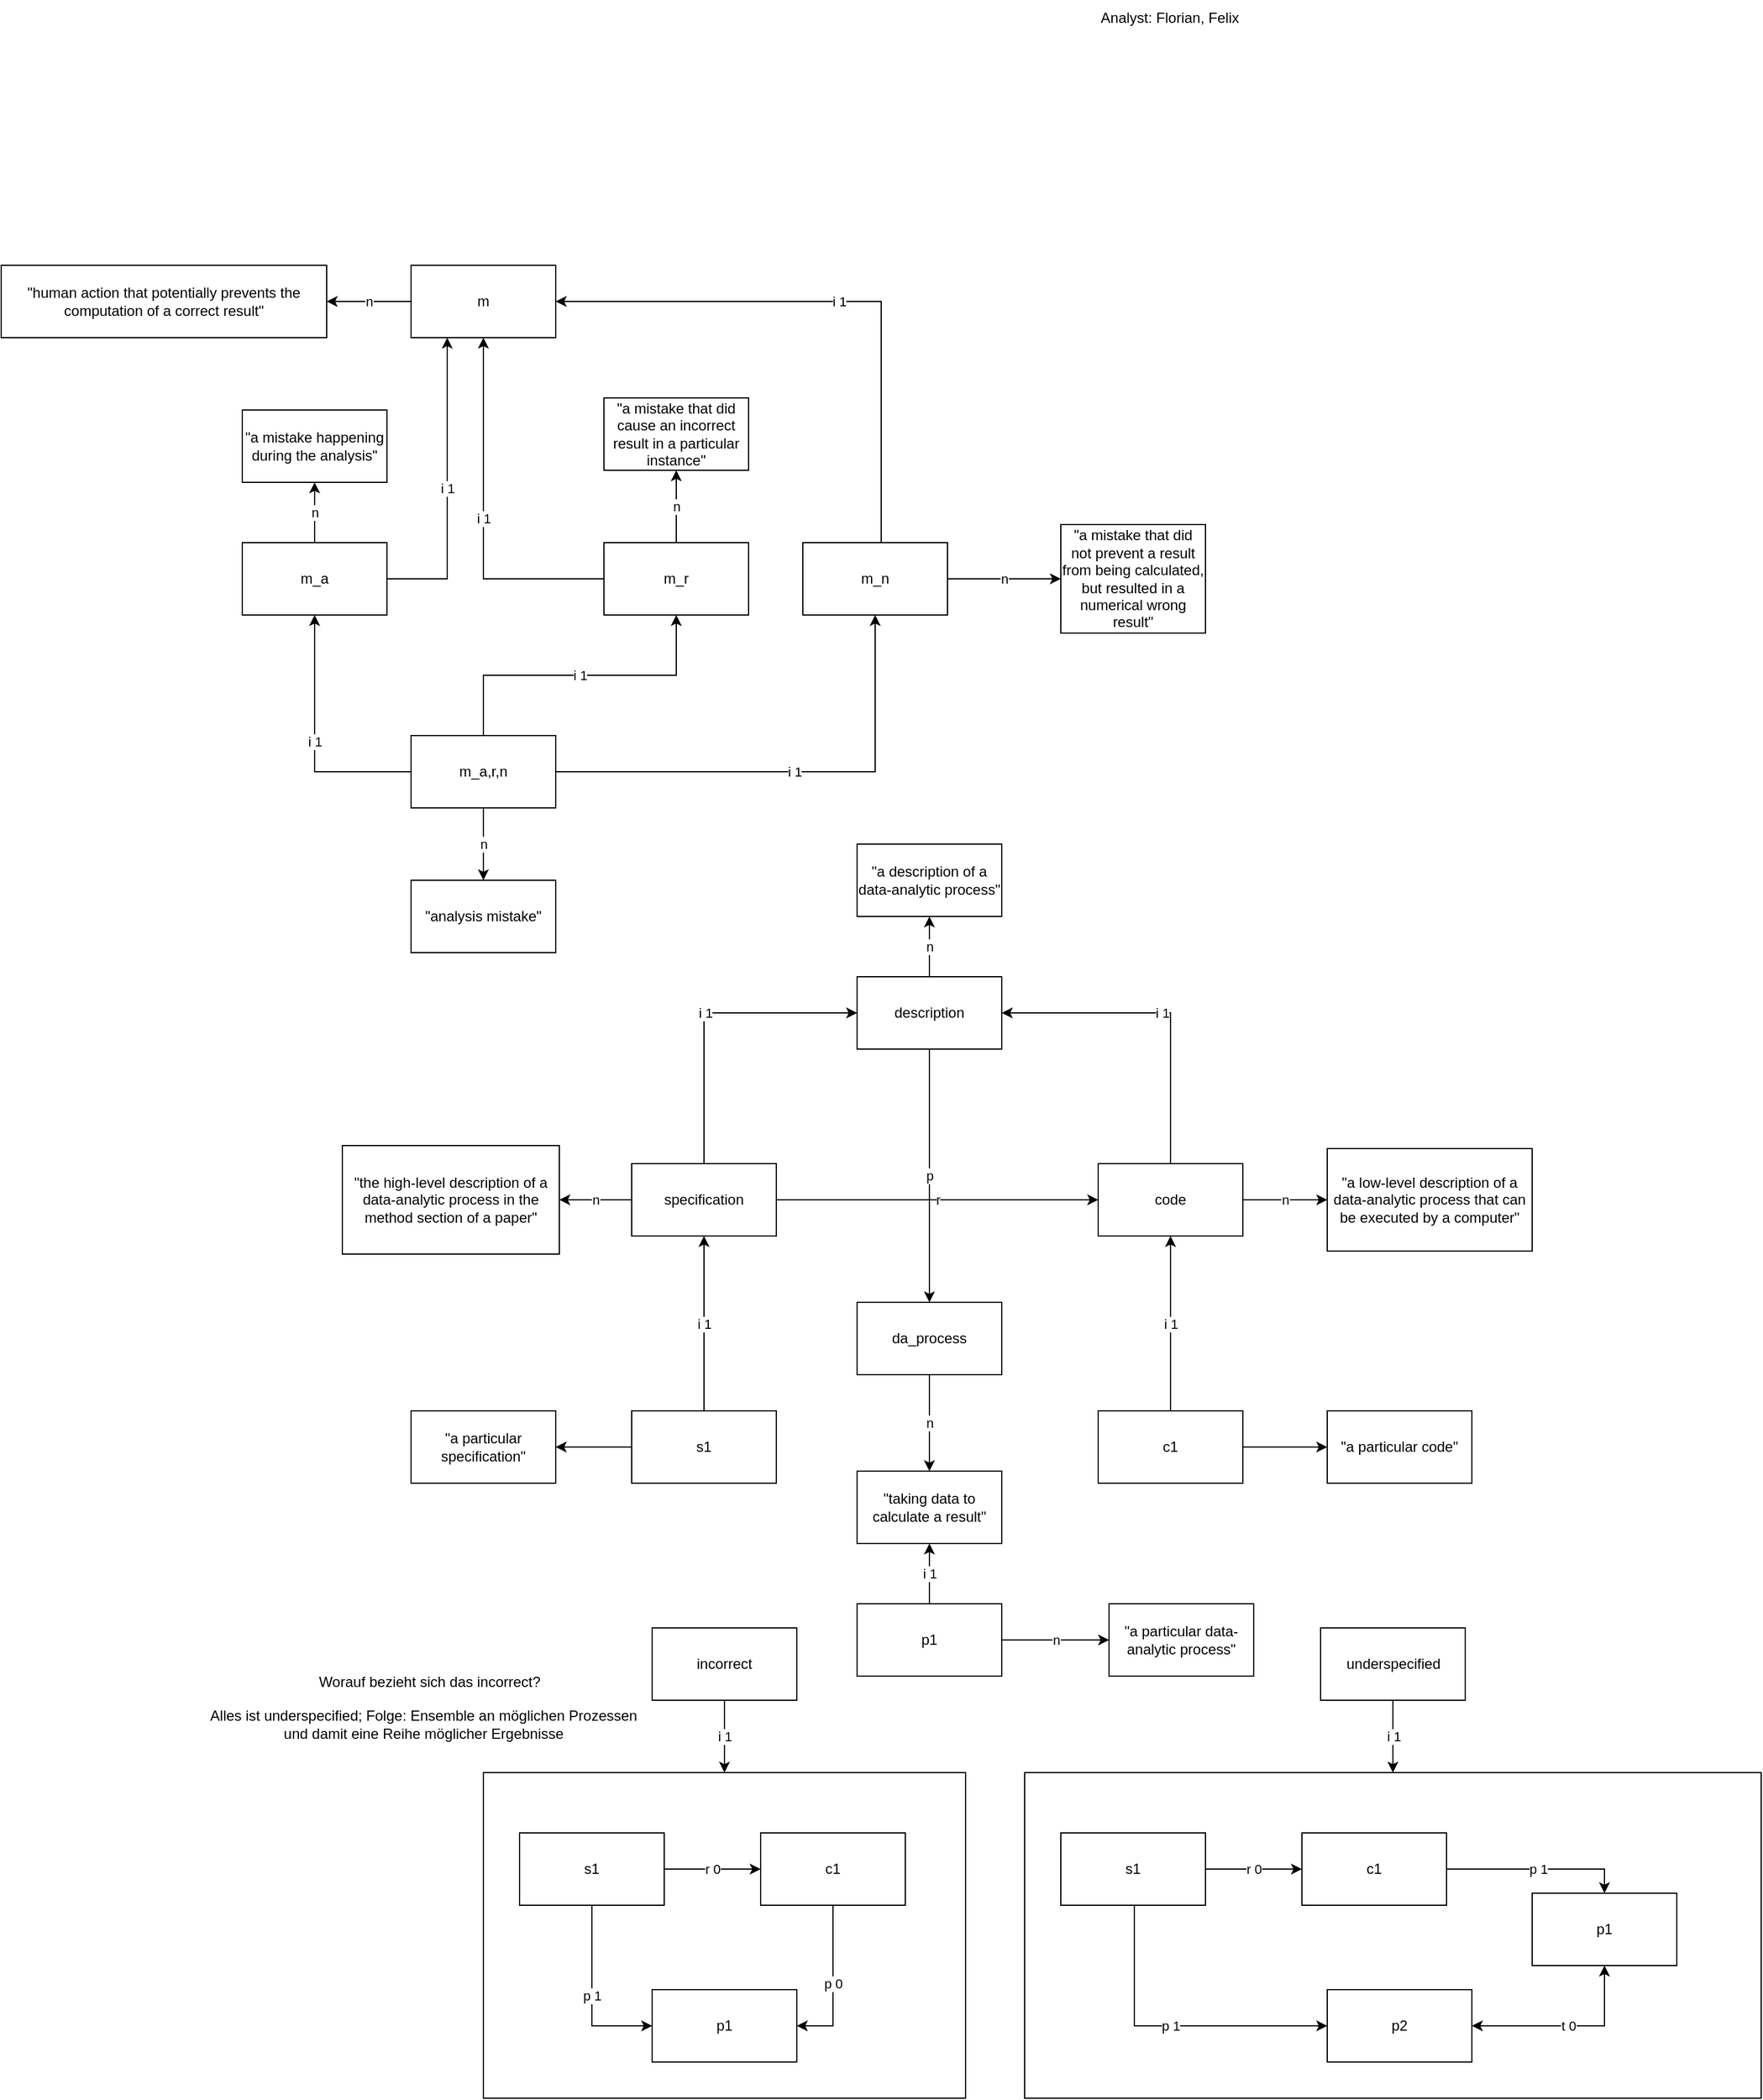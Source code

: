 <mxfile version="24.0.2" type="github">
  <diagram name="Page-1" id="51PEagXw1sYwZtZuC4bm">
    <mxGraphModel dx="1883" dy="1556" grid="1" gridSize="10" guides="1" tooltips="1" connect="1" arrows="1" fold="1" page="1" pageScale="1" pageWidth="1169" pageHeight="827" math="0" shadow="0">
      <root>
        <mxCell id="0" />
        <mxCell id="1" parent="0" />
        <mxCell id="CN0c7sCui0MEg__w1s-X-21" value="" style="rounded=0;whiteSpace=wrap;html=1;fillColor=none;" parent="1" vertex="1">
          <mxGeometry x="320" y="1370" width="400" height="270" as="geometry" />
        </mxCell>
        <mxCell id="PQwBD4DDwZsJVSDzbPhe-4" value="n" style="edgeStyle=orthogonalEdgeStyle;rounded=0;orthogonalLoop=1;jettySize=auto;html=1;" parent="1" source="PQwBD4DDwZsJVSDzbPhe-2" target="PQwBD4DDwZsJVSDzbPhe-3" edge="1">
          <mxGeometry relative="1" as="geometry" />
        </mxCell>
        <mxCell id="PQwBD4DDwZsJVSDzbPhe-2" value="m" style="rounded=0;whiteSpace=wrap;html=1;" parent="1" vertex="1">
          <mxGeometry x="260" y="120" width="120" height="60" as="geometry" />
        </mxCell>
        <mxCell id="PQwBD4DDwZsJVSDzbPhe-3" value="&quot;human action that potentially prevents the computation of a correct result&quot;" style="rounded=0;whiteSpace=wrap;html=1;" parent="1" vertex="1">
          <mxGeometry x="-80" y="120" width="270" height="60" as="geometry" />
        </mxCell>
        <mxCell id="PQwBD4DDwZsJVSDzbPhe-10" value="n" style="edgeStyle=orthogonalEdgeStyle;rounded=0;orthogonalLoop=1;jettySize=auto;html=1;" parent="1" source="PQwBD4DDwZsJVSDzbPhe-8" target="PQwBD4DDwZsJVSDzbPhe-9" edge="1">
          <mxGeometry relative="1" as="geometry" />
        </mxCell>
        <mxCell id="PQwBD4DDwZsJVSDzbPhe-12" value="i 1" style="edgeStyle=orthogonalEdgeStyle;rounded=0;orthogonalLoop=1;jettySize=auto;html=1;" parent="1" source="PQwBD4DDwZsJVSDzbPhe-8" target="PQwBD4DDwZsJVSDzbPhe-2" edge="1">
          <mxGeometry relative="1" as="geometry">
            <Array as="points">
              <mxPoint x="290" y="380" />
            </Array>
          </mxGeometry>
        </mxCell>
        <mxCell id="PQwBD4DDwZsJVSDzbPhe-8" value="m_a" style="rounded=0;whiteSpace=wrap;html=1;" parent="1" vertex="1">
          <mxGeometry x="120" y="350" width="120" height="60" as="geometry" />
        </mxCell>
        <mxCell id="PQwBD4DDwZsJVSDzbPhe-9" value="&quot;a mistake happening during the analysis&quot;" style="rounded=0;whiteSpace=wrap;html=1;" parent="1" vertex="1">
          <mxGeometry x="120" y="240" width="120" height="60" as="geometry" />
        </mxCell>
        <mxCell id="PQwBD4DDwZsJVSDzbPhe-14" value="i 1" style="edgeStyle=orthogonalEdgeStyle;rounded=0;orthogonalLoop=1;jettySize=auto;html=1;" parent="1" source="PQwBD4DDwZsJVSDzbPhe-13" target="PQwBD4DDwZsJVSDzbPhe-2" edge="1">
          <mxGeometry relative="1" as="geometry" />
        </mxCell>
        <mxCell id="PQwBD4DDwZsJVSDzbPhe-16" value="n" style="edgeStyle=orthogonalEdgeStyle;rounded=0;orthogonalLoop=1;jettySize=auto;html=1;" parent="1" source="PQwBD4DDwZsJVSDzbPhe-13" target="PQwBD4DDwZsJVSDzbPhe-15" edge="1">
          <mxGeometry relative="1" as="geometry" />
        </mxCell>
        <mxCell id="PQwBD4DDwZsJVSDzbPhe-13" value="m_r" style="rounded=0;whiteSpace=wrap;html=1;" parent="1" vertex="1">
          <mxGeometry x="420" y="350" width="120" height="60" as="geometry" />
        </mxCell>
        <mxCell id="PQwBD4DDwZsJVSDzbPhe-15" value="&quot;a mistake that did cause an incorrect result in a particular instance&quot;" style="rounded=0;whiteSpace=wrap;html=1;" parent="1" vertex="1">
          <mxGeometry x="420" y="230" width="120" height="60" as="geometry" />
        </mxCell>
        <mxCell id="PQwBD4DDwZsJVSDzbPhe-18" value="i 1" style="edgeStyle=orthogonalEdgeStyle;rounded=0;orthogonalLoop=1;jettySize=auto;html=1;" parent="1" source="PQwBD4DDwZsJVSDzbPhe-17" target="PQwBD4DDwZsJVSDzbPhe-13" edge="1">
          <mxGeometry relative="1" as="geometry">
            <Array as="points">
              <mxPoint x="320" y="460" />
              <mxPoint x="480" y="460" />
            </Array>
          </mxGeometry>
        </mxCell>
        <mxCell id="PQwBD4DDwZsJVSDzbPhe-19" value="i 1" style="edgeStyle=orthogonalEdgeStyle;rounded=0;orthogonalLoop=1;jettySize=auto;html=1;" parent="1" source="PQwBD4DDwZsJVSDzbPhe-17" target="PQwBD4DDwZsJVSDzbPhe-8" edge="1">
          <mxGeometry relative="1" as="geometry" />
        </mxCell>
        <mxCell id="PQwBD4DDwZsJVSDzbPhe-24" value="n" style="edgeStyle=orthogonalEdgeStyle;rounded=0;orthogonalLoop=1;jettySize=auto;html=1;" parent="1" source="PQwBD4DDwZsJVSDzbPhe-17" target="PQwBD4DDwZsJVSDzbPhe-23" edge="1">
          <mxGeometry relative="1" as="geometry" />
        </mxCell>
        <mxCell id="CN0c7sCui0MEg__w1s-X-84" value="i 1" style="edgeStyle=orthogonalEdgeStyle;rounded=0;orthogonalLoop=1;jettySize=auto;html=1;" parent="1" source="PQwBD4DDwZsJVSDzbPhe-17" target="VSVdpnFQ6Lm-19f5LBRc-6" edge="1">
          <mxGeometry relative="1" as="geometry" />
        </mxCell>
        <mxCell id="PQwBD4DDwZsJVSDzbPhe-17" value="m_a,r,n" style="rounded=0;whiteSpace=wrap;html=1;" parent="1" vertex="1">
          <mxGeometry x="260" y="510" width="120" height="60" as="geometry" />
        </mxCell>
        <mxCell id="PQwBD4DDwZsJVSDzbPhe-23" value="&quot;analysis mistake&quot;" style="rounded=0;whiteSpace=wrap;html=1;" parent="1" vertex="1">
          <mxGeometry x="260" y="630" width="120" height="60" as="geometry" />
        </mxCell>
        <mxCell id="VSVdpnFQ6Lm-19f5LBRc-2" value="Analyst: Florian, Felix" style="text;html=1;align=center;verticalAlign=middle;resizable=0;points=[];autosize=1;strokeColor=none;fillColor=none;" parent="1" vertex="1">
          <mxGeometry x="819" y="-100" width="140" height="30" as="geometry" />
        </mxCell>
        <mxCell id="VSVdpnFQ6Lm-19f5LBRc-9" value="i 1" style="edgeStyle=orthogonalEdgeStyle;rounded=0;orthogonalLoop=1;jettySize=auto;html=1;" parent="1" source="VSVdpnFQ6Lm-19f5LBRc-6" target="PQwBD4DDwZsJVSDzbPhe-2" edge="1">
          <mxGeometry relative="1" as="geometry">
            <Array as="points">
              <mxPoint x="650" y="150" />
            </Array>
          </mxGeometry>
        </mxCell>
        <mxCell id="VSVdpnFQ6Lm-19f5LBRc-11" value="n" style="edgeStyle=orthogonalEdgeStyle;rounded=0;orthogonalLoop=1;jettySize=auto;html=1;" parent="1" source="VSVdpnFQ6Lm-19f5LBRc-6" target="VSVdpnFQ6Lm-19f5LBRc-10" edge="1">
          <mxGeometry relative="1" as="geometry" />
        </mxCell>
        <mxCell id="VSVdpnFQ6Lm-19f5LBRc-6" value="m_n" style="rounded=0;whiteSpace=wrap;html=1;" parent="1" vertex="1">
          <mxGeometry x="585" y="350" width="120" height="60" as="geometry" />
        </mxCell>
        <mxCell id="VSVdpnFQ6Lm-19f5LBRc-10" value="&quot;a mistake that did not prevent a result from being calculated, but resulted in a numerical wrong result&quot;" style="rounded=0;whiteSpace=wrap;html=1;" parent="1" vertex="1">
          <mxGeometry x="799" y="335" width="120" height="90" as="geometry" />
        </mxCell>
        <mxCell id="CN0c7sCui0MEg__w1s-X-7" value="i 1" style="edgeStyle=orthogonalEdgeStyle;rounded=0;orthogonalLoop=1;jettySize=auto;html=1;" parent="1" source="VSVdpnFQ6Lm-19f5LBRc-28" target="CN0c7sCui0MEg__w1s-X-3" edge="1">
          <mxGeometry relative="1" as="geometry">
            <Array as="points">
              <mxPoint x="890" y="740" />
            </Array>
          </mxGeometry>
        </mxCell>
        <mxCell id="CN0c7sCui0MEg__w1s-X-9" value="n" style="edgeStyle=orthogonalEdgeStyle;rounded=0;orthogonalLoop=1;jettySize=auto;html=1;" parent="1" source="VSVdpnFQ6Lm-19f5LBRc-28" target="CN0c7sCui0MEg__w1s-X-8" edge="1">
          <mxGeometry relative="1" as="geometry" />
        </mxCell>
        <mxCell id="VSVdpnFQ6Lm-19f5LBRc-28" value="code" style="rounded=0;whiteSpace=wrap;html=1;" parent="1" vertex="1">
          <mxGeometry x="830" y="865" width="120" height="60" as="geometry" />
        </mxCell>
        <mxCell id="VSVdpnFQ6Lm-19f5LBRc-33" value="n" style="edgeStyle=orthogonalEdgeStyle;rounded=0;orthogonalLoop=1;jettySize=auto;html=1;" parent="1" source="VSVdpnFQ6Lm-19f5LBRc-30" target="VSVdpnFQ6Lm-19f5LBRc-32" edge="1">
          <mxGeometry relative="1" as="geometry" />
        </mxCell>
        <mxCell id="CN0c7sCui0MEg__w1s-X-6" value="i 1" style="edgeStyle=orthogonalEdgeStyle;rounded=0;orthogonalLoop=1;jettySize=auto;html=1;" parent="1" source="VSVdpnFQ6Lm-19f5LBRc-30" target="CN0c7sCui0MEg__w1s-X-3" edge="1">
          <mxGeometry relative="1" as="geometry">
            <Array as="points">
              <mxPoint x="503" y="740" />
            </Array>
          </mxGeometry>
        </mxCell>
        <mxCell id="CN0c7sCui0MEg__w1s-X-43" value="r" style="edgeStyle=orthogonalEdgeStyle;rounded=0;orthogonalLoop=1;jettySize=auto;html=1;" parent="1" source="VSVdpnFQ6Lm-19f5LBRc-30" target="VSVdpnFQ6Lm-19f5LBRc-28" edge="1">
          <mxGeometry relative="1" as="geometry" />
        </mxCell>
        <mxCell id="VSVdpnFQ6Lm-19f5LBRc-30" value="specification" style="rounded=0;whiteSpace=wrap;html=1;" parent="1" vertex="1">
          <mxGeometry x="443" y="865" width="120" height="60" as="geometry" />
        </mxCell>
        <mxCell id="VSVdpnFQ6Lm-19f5LBRc-32" value="&quot;the high-level description of a data-analytic process in the method section of a paper&quot;" style="rounded=0;whiteSpace=wrap;html=1;" parent="1" vertex="1">
          <mxGeometry x="203" y="850" width="180" height="90" as="geometry" />
        </mxCell>
        <mxCell id="CN0c7sCui0MEg__w1s-X-5" value="n" style="edgeStyle=orthogonalEdgeStyle;rounded=0;orthogonalLoop=1;jettySize=auto;html=1;" parent="1" source="CN0c7sCui0MEg__w1s-X-3" target="CN0c7sCui0MEg__w1s-X-4" edge="1">
          <mxGeometry relative="1" as="geometry" />
        </mxCell>
        <mxCell id="CN0c7sCui0MEg__w1s-X-15" value="p" style="edgeStyle=orthogonalEdgeStyle;rounded=0;orthogonalLoop=1;jettySize=auto;html=1;" parent="1" source="CN0c7sCui0MEg__w1s-X-3" target="CN0c7sCui0MEg__w1s-X-10" edge="1">
          <mxGeometry relative="1" as="geometry" />
        </mxCell>
        <mxCell id="CN0c7sCui0MEg__w1s-X-3" value="description" style="rounded=0;whiteSpace=wrap;html=1;" parent="1" vertex="1">
          <mxGeometry x="630" y="710" width="120" height="60" as="geometry" />
        </mxCell>
        <mxCell id="CN0c7sCui0MEg__w1s-X-4" value="&quot;a description of a data-analytic process&quot;" style="rounded=0;whiteSpace=wrap;html=1;" parent="1" vertex="1">
          <mxGeometry x="630" y="600" width="120" height="60" as="geometry" />
        </mxCell>
        <mxCell id="CN0c7sCui0MEg__w1s-X-8" value="&quot;a low-level description of a data-analytic process that can be executed by a computer&quot;" style="rounded=0;whiteSpace=wrap;html=1;" parent="1" vertex="1">
          <mxGeometry x="1020" y="852.5" width="170" height="85" as="geometry" />
        </mxCell>
        <mxCell id="CN0c7sCui0MEg__w1s-X-12" value="n" style="edgeStyle=orthogonalEdgeStyle;rounded=0;orthogonalLoop=1;jettySize=auto;html=1;" parent="1" source="CN0c7sCui0MEg__w1s-X-10" target="CN0c7sCui0MEg__w1s-X-11" edge="1">
          <mxGeometry relative="1" as="geometry" />
        </mxCell>
        <mxCell id="CN0c7sCui0MEg__w1s-X-10" value="da_process" style="rounded=0;whiteSpace=wrap;html=1;" parent="1" vertex="1">
          <mxGeometry x="630" y="980" width="120" height="60" as="geometry" />
        </mxCell>
        <mxCell id="CN0c7sCui0MEg__w1s-X-11" value="&quot;taking data to calculate a result&quot;" style="rounded=0;whiteSpace=wrap;html=1;" parent="1" vertex="1">
          <mxGeometry x="630" y="1120" width="120" height="60" as="geometry" />
        </mxCell>
        <mxCell id="CN0c7sCui0MEg__w1s-X-20" value="r 1" style="edgeStyle=orthogonalEdgeStyle;rounded=0;orthogonalLoop=1;jettySize=auto;html=1;" parent="1" edge="1">
          <mxGeometry relative="1" as="geometry">
            <mxPoint x="570" y="1450" as="targetPoint" />
          </mxGeometry>
        </mxCell>
        <mxCell id="CN0c7sCui0MEg__w1s-X-27" value="i 1" style="edgeStyle=orthogonalEdgeStyle;rounded=0;orthogonalLoop=1;jettySize=auto;html=1;" parent="1" source="CN0c7sCui0MEg__w1s-X-26" target="VSVdpnFQ6Lm-19f5LBRc-30" edge="1">
          <mxGeometry relative="1" as="geometry" />
        </mxCell>
        <mxCell id="CN0c7sCui0MEg__w1s-X-29" style="edgeStyle=orthogonalEdgeStyle;rounded=0;orthogonalLoop=1;jettySize=auto;html=1;" parent="1" source="CN0c7sCui0MEg__w1s-X-26" target="CN0c7sCui0MEg__w1s-X-28" edge="1">
          <mxGeometry relative="1" as="geometry" />
        </mxCell>
        <mxCell id="CN0c7sCui0MEg__w1s-X-26" value="s1" style="rounded=0;whiteSpace=wrap;html=1;" parent="1" vertex="1">
          <mxGeometry x="443" y="1070" width="120" height="60" as="geometry" />
        </mxCell>
        <mxCell id="CN0c7sCui0MEg__w1s-X-28" value="&quot;a particular specification&quot;" style="rounded=0;whiteSpace=wrap;html=1;" parent="1" vertex="1">
          <mxGeometry x="260" y="1070" width="120" height="60" as="geometry" />
        </mxCell>
        <mxCell id="CN0c7sCui0MEg__w1s-X-31" value="i 1" style="edgeStyle=orthogonalEdgeStyle;rounded=0;orthogonalLoop=1;jettySize=auto;html=1;" parent="1" source="CN0c7sCui0MEg__w1s-X-30" target="VSVdpnFQ6Lm-19f5LBRc-28" edge="1">
          <mxGeometry relative="1" as="geometry" />
        </mxCell>
        <mxCell id="CN0c7sCui0MEg__w1s-X-33" style="edgeStyle=orthogonalEdgeStyle;rounded=0;orthogonalLoop=1;jettySize=auto;html=1;" parent="1" source="CN0c7sCui0MEg__w1s-X-30" target="CN0c7sCui0MEg__w1s-X-32" edge="1">
          <mxGeometry relative="1" as="geometry" />
        </mxCell>
        <mxCell id="CN0c7sCui0MEg__w1s-X-30" value="c1" style="rounded=0;whiteSpace=wrap;html=1;" parent="1" vertex="1">
          <mxGeometry x="830" y="1070" width="120" height="60" as="geometry" />
        </mxCell>
        <mxCell id="CN0c7sCui0MEg__w1s-X-32" value="&quot;a particular code&quot;" style="rounded=0;whiteSpace=wrap;html=1;" parent="1" vertex="1">
          <mxGeometry x="1020" y="1070" width="120" height="60" as="geometry" />
        </mxCell>
        <mxCell id="CN0c7sCui0MEg__w1s-X-38" value="i 1" style="edgeStyle=orthogonalEdgeStyle;rounded=0;orthogonalLoop=1;jettySize=auto;html=1;" parent="1" source="CN0c7sCui0MEg__w1s-X-35" target="CN0c7sCui0MEg__w1s-X-11" edge="1">
          <mxGeometry relative="1" as="geometry" />
        </mxCell>
        <mxCell id="CN0c7sCui0MEg__w1s-X-86" value="n" style="edgeStyle=orthogonalEdgeStyle;rounded=0;orthogonalLoop=1;jettySize=auto;html=1;" parent="1" source="CN0c7sCui0MEg__w1s-X-35" target="CN0c7sCui0MEg__w1s-X-85" edge="1">
          <mxGeometry relative="1" as="geometry" />
        </mxCell>
        <mxCell id="CN0c7sCui0MEg__w1s-X-35" value="p1" style="rounded=0;whiteSpace=wrap;html=1;" parent="1" vertex="1">
          <mxGeometry x="630" y="1230" width="120" height="60" as="geometry" />
        </mxCell>
        <mxCell id="CN0c7sCui0MEg__w1s-X-45" value="p 1" style="edgeStyle=orthogonalEdgeStyle;rounded=0;orthogonalLoop=1;jettySize=auto;html=1;" parent="1" source="CN0c7sCui0MEg__w1s-X-41" target="CN0c7sCui0MEg__w1s-X-42" edge="1">
          <mxGeometry relative="1" as="geometry">
            <Array as="points">
              <mxPoint x="410" y="1580" />
            </Array>
          </mxGeometry>
        </mxCell>
        <mxCell id="CN0c7sCui0MEg__w1s-X-66" value="r 0" style="edgeStyle=orthogonalEdgeStyle;rounded=0;orthogonalLoop=1;jettySize=auto;html=1;" parent="1" source="CN0c7sCui0MEg__w1s-X-41" target="CN0c7sCui0MEg__w1s-X-44" edge="1">
          <mxGeometry relative="1" as="geometry" />
        </mxCell>
        <mxCell id="CN0c7sCui0MEg__w1s-X-41" value="s1" style="rounded=0;whiteSpace=wrap;html=1;" parent="1" vertex="1">
          <mxGeometry x="350" y="1420" width="120" height="60" as="geometry" />
        </mxCell>
        <mxCell id="CN0c7sCui0MEg__w1s-X-67" value="p 0" style="edgeStyle=orthogonalEdgeStyle;rounded=0;orthogonalLoop=1;jettySize=auto;html=1;" parent="1" source="CN0c7sCui0MEg__w1s-X-44" target="CN0c7sCui0MEg__w1s-X-42" edge="1">
          <mxGeometry relative="1" as="geometry">
            <Array as="points">
              <mxPoint x="610" y="1580" />
            </Array>
          </mxGeometry>
        </mxCell>
        <mxCell id="CN0c7sCui0MEg__w1s-X-44" value="c1" style="rounded=0;whiteSpace=wrap;html=1;" parent="1" vertex="1">
          <mxGeometry x="550" y="1420" width="120" height="60" as="geometry" />
        </mxCell>
        <mxCell id="CN0c7sCui0MEg__w1s-X-64" value="i 1" style="edgeStyle=orthogonalEdgeStyle;rounded=0;orthogonalLoop=1;jettySize=auto;html=1;" parent="1" source="CN0c7sCui0MEg__w1s-X-63" target="CN0c7sCui0MEg__w1s-X-21" edge="1">
          <mxGeometry relative="1" as="geometry" />
        </mxCell>
        <mxCell id="CN0c7sCui0MEg__w1s-X-63" value="incorrect" style="rounded=0;whiteSpace=wrap;html=1;" parent="1" vertex="1">
          <mxGeometry x="460" y="1250" width="120" height="60" as="geometry" />
        </mxCell>
        <mxCell id="CN0c7sCui0MEg__w1s-X-42" value="p1" style="rounded=0;whiteSpace=wrap;html=1;" parent="1" vertex="1">
          <mxGeometry x="460" y="1550" width="120" height="60" as="geometry" />
        </mxCell>
        <mxCell id="CN0c7sCui0MEg__w1s-X-68" value="" style="rounded=0;whiteSpace=wrap;html=1;fillColor=none;" parent="1" vertex="1">
          <mxGeometry x="769" y="1370" width="611" height="270" as="geometry" />
        </mxCell>
        <mxCell id="CN0c7sCui0MEg__w1s-X-70" value="r 0" style="edgeStyle=orthogonalEdgeStyle;rounded=0;orthogonalLoop=1;jettySize=auto;html=1;" parent="1" source="CN0c7sCui0MEg__w1s-X-71" target="CN0c7sCui0MEg__w1s-X-73" edge="1">
          <mxGeometry relative="1" as="geometry" />
        </mxCell>
        <mxCell id="CN0c7sCui0MEg__w1s-X-88" value="p 1" style="edgeStyle=orthogonalEdgeStyle;rounded=0;orthogonalLoop=1;jettySize=auto;html=1;" parent="1" source="CN0c7sCui0MEg__w1s-X-71" target="CN0c7sCui0MEg__w1s-X-87" edge="1">
          <mxGeometry relative="1" as="geometry">
            <Array as="points">
              <mxPoint x="860" y="1580" />
            </Array>
          </mxGeometry>
        </mxCell>
        <mxCell id="CN0c7sCui0MEg__w1s-X-71" value="s1" style="rounded=0;whiteSpace=wrap;html=1;" parent="1" vertex="1">
          <mxGeometry x="799" y="1420" width="120" height="60" as="geometry" />
        </mxCell>
        <mxCell id="CN0c7sCui0MEg__w1s-X-80" value="p 1" style="edgeStyle=orthogonalEdgeStyle;rounded=0;orthogonalLoop=1;jettySize=auto;html=1;" parent="1" source="CN0c7sCui0MEg__w1s-X-73" target="CN0c7sCui0MEg__w1s-X-79" edge="1">
          <mxGeometry relative="1" as="geometry">
            <Array as="points">
              <mxPoint x="1250" y="1450" />
            </Array>
          </mxGeometry>
        </mxCell>
        <mxCell id="CN0c7sCui0MEg__w1s-X-73" value="c1" style="rounded=0;whiteSpace=wrap;html=1;" parent="1" vertex="1">
          <mxGeometry x="999" y="1420" width="120" height="60" as="geometry" />
        </mxCell>
        <mxCell id="CN0c7sCui0MEg__w1s-X-79" value="p1" style="rounded=0;whiteSpace=wrap;html=1;" parent="1" vertex="1">
          <mxGeometry x="1190" y="1470" width="120" height="60" as="geometry" />
        </mxCell>
        <mxCell id="CN0c7sCui0MEg__w1s-X-83" value="i 1" style="edgeStyle=orthogonalEdgeStyle;rounded=0;orthogonalLoop=1;jettySize=auto;html=1;" parent="1" source="CN0c7sCui0MEg__w1s-X-82" target="CN0c7sCui0MEg__w1s-X-68" edge="1">
          <mxGeometry relative="1" as="geometry" />
        </mxCell>
        <mxCell id="CN0c7sCui0MEg__w1s-X-82" value="underspecified" style="rounded=0;whiteSpace=wrap;html=1;" parent="1" vertex="1">
          <mxGeometry x="1014.5" y="1250" width="120" height="60" as="geometry" />
        </mxCell>
        <mxCell id="CN0c7sCui0MEg__w1s-X-85" value="&quot;a particular data-analytic process&quot;" style="rounded=0;whiteSpace=wrap;html=1;" parent="1" vertex="1">
          <mxGeometry x="839" y="1230" width="120" height="60" as="geometry" />
        </mxCell>
        <mxCell id="CN0c7sCui0MEg__w1s-X-89" value="t 0" style="edgeStyle=orthogonalEdgeStyle;rounded=0;orthogonalLoop=1;jettySize=auto;html=1;startArrow=classic;startFill=1;" parent="1" source="CN0c7sCui0MEg__w1s-X-87" target="CN0c7sCui0MEg__w1s-X-79" edge="1">
          <mxGeometry relative="1" as="geometry" />
        </mxCell>
        <mxCell id="CN0c7sCui0MEg__w1s-X-87" value="p2" style="rounded=0;whiteSpace=wrap;html=1;" parent="1" vertex="1">
          <mxGeometry x="1020" y="1550" width="120" height="60" as="geometry" />
        </mxCell>
        <mxCell id="CN0c7sCui0MEg__w1s-X-90" value="Worauf bezieht sich das incorrect?" style="text;html=1;align=center;verticalAlign=middle;resizable=0;points=[];autosize=1;strokeColor=none;fillColor=none;" parent="1" vertex="1">
          <mxGeometry x="170" y="1280" width="210" height="30" as="geometry" />
        </mxCell>
        <mxCell id="CN0c7sCui0MEg__w1s-X-94" value="Alles ist underspecified; Folge: Ensemble an möglichen Prozessen&lt;br&gt;und damit eine Reihe möglicher Ergebnisse" style="text;html=1;align=center;verticalAlign=middle;resizable=0;points=[];autosize=1;strokeColor=none;fillColor=none;" parent="1" vertex="1">
          <mxGeometry x="80" y="1310" width="380" height="40" as="geometry" />
        </mxCell>
      </root>
    </mxGraphModel>
  </diagram>
</mxfile>
